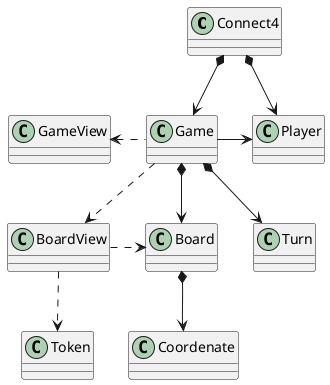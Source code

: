 @startuml "Classes Diagram"

class Connect4
class Game
class Coordenate
class GameView
class Turn
class Token
class Board
class BoardView
class Player

Connect4 *--> Player
Connect4 *--> Game
Game .left> GameView
Game -> Player
Game *--> Board
Game *--> Turn
Game .-> BoardView
BoardView .> Board
BoardView ..> Token
Board *--> Coordenate

@enduml